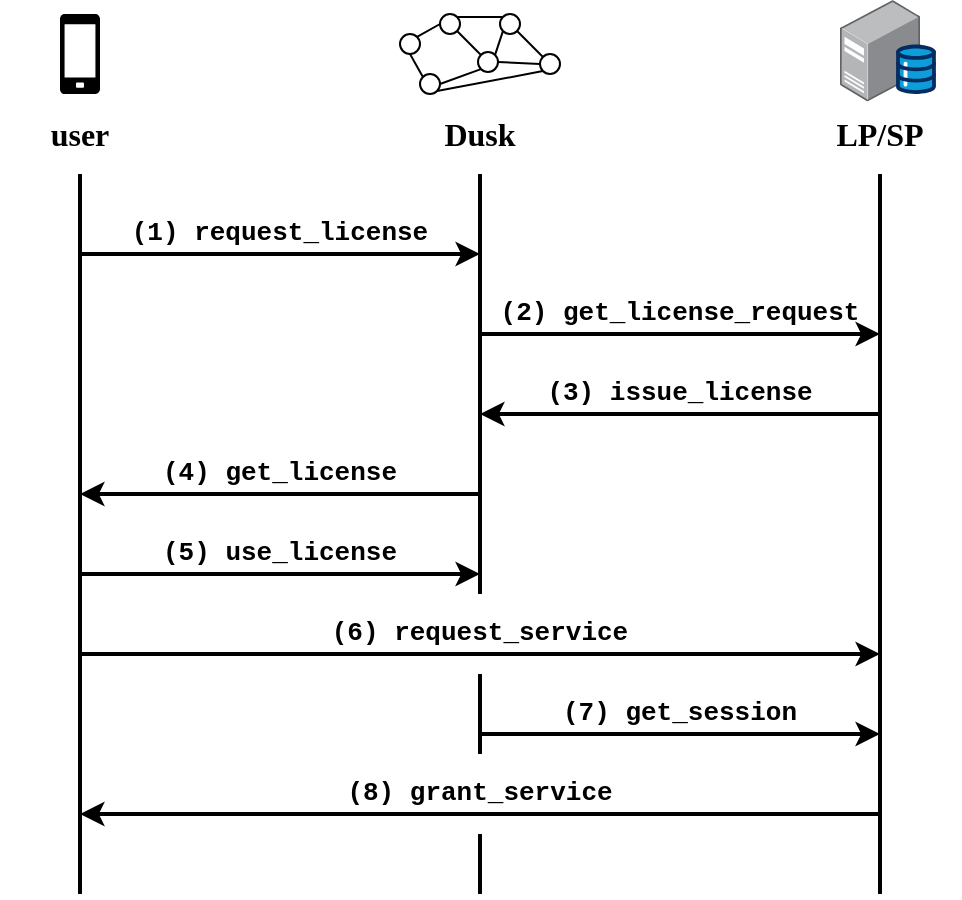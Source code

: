 <mxfile version="22.0.8" type="device">
  <diagram name="Page-1" id="dyxHwpCMVKbSeanMKnR7">
    <mxGraphModel dx="1062" dy="567" grid="1" gridSize="10" guides="1" tooltips="1" connect="1" arrows="1" fold="1" page="1" pageScale="1" pageWidth="850" pageHeight="1100" math="0" shadow="0">
      <root>
        <mxCell id="0" />
        <mxCell id="1" parent="0" />
        <mxCell id="VurgTooAVVLOMVtPALt_-1" value="" style="endArrow=none;html=1;rounded=0;hachureGap=4;fontFamily=Architects Daughter;fontSource=https%3A%2F%2Ffonts.googleapis.com%2Fcss%3Ffamily%3DArchitects%2BDaughter;fontSize=16;strokeWidth=2;" edge="1" parent="1">
          <mxGeometry width="50" height="50" relative="1" as="geometry">
            <mxPoint x="200" y="560" as="sourcePoint" />
            <mxPoint x="200" y="200" as="targetPoint" />
          </mxGeometry>
        </mxCell>
        <mxCell id="VurgTooAVVLOMVtPALt_-2" value="" style="endArrow=none;html=1;rounded=0;hachureGap=4;fontFamily=Architects Daughter;fontSource=https%3A%2F%2Ffonts.googleapis.com%2Fcss%3Ffamily%3DArchitects%2BDaughter;fontSize=16;strokeWidth=2;exitX=0.5;exitY=0;exitDx=0;exitDy=0;" edge="1" parent="1" source="VurgTooAVVLOMVtPALt_-44">
          <mxGeometry width="50" height="50" relative="1" as="geometry">
            <mxPoint x="400" y="430" as="sourcePoint" />
            <mxPoint x="400" y="200" as="targetPoint" />
          </mxGeometry>
        </mxCell>
        <mxCell id="VurgTooAVVLOMVtPALt_-3" value="" style="endArrow=none;html=1;rounded=0;hachureGap=4;fontFamily=Architects Daughter;fontSource=https%3A%2F%2Ffonts.googleapis.com%2Fcss%3Ffamily%3DArchitects%2BDaughter;fontSize=16;strokeWidth=2;" edge="1" parent="1">
          <mxGeometry width="50" height="50" relative="1" as="geometry">
            <mxPoint x="600" y="560" as="sourcePoint" />
            <mxPoint x="600" y="200" as="targetPoint" />
          </mxGeometry>
        </mxCell>
        <mxCell id="VurgTooAVVLOMVtPALt_-4" value="" style="endArrow=classic;html=1;rounded=0;hachureGap=4;fontFamily=Architects Daughter;fontSource=https%3A%2F%2Ffonts.googleapis.com%2Fcss%3Ffamily%3DArchitects%2BDaughter;fontSize=16;strokeWidth=2;" edge="1" parent="1">
          <mxGeometry width="50" height="50" relative="1" as="geometry">
            <mxPoint x="200" y="240" as="sourcePoint" />
            <mxPoint x="400" y="240" as="targetPoint" />
          </mxGeometry>
        </mxCell>
        <mxCell id="VurgTooAVVLOMVtPALt_-5" value="" style="endArrow=classic;html=1;rounded=0;hachureGap=4;fontFamily=Architects Daughter;fontSource=https%3A%2F%2Ffonts.googleapis.com%2Fcss%3Ffamily%3DArchitects%2BDaughter;fontSize=16;strokeWidth=2;" edge="1" parent="1">
          <mxGeometry width="50" height="50" relative="1" as="geometry">
            <mxPoint x="400" y="280" as="sourcePoint" />
            <mxPoint x="600" y="280" as="targetPoint" />
          </mxGeometry>
        </mxCell>
        <mxCell id="VurgTooAVVLOMVtPALt_-6" value="" style="endArrow=none;html=1;rounded=0;hachureGap=4;fontFamily=Architects Daughter;fontSource=https%3A%2F%2Ffonts.googleapis.com%2Fcss%3Ffamily%3DArchitects%2BDaughter;fontSize=16;startArrow=classic;startFill=1;endFill=0;strokeWidth=2;" edge="1" parent="1">
          <mxGeometry width="50" height="50" relative="1" as="geometry">
            <mxPoint x="200" y="520" as="sourcePoint" />
            <mxPoint x="600" y="520" as="targetPoint" />
          </mxGeometry>
        </mxCell>
        <mxCell id="VurgTooAVVLOMVtPALt_-7" value="" style="endArrow=classic;html=1;rounded=0;hachureGap=4;fontFamily=Architects Daughter;fontSource=https%3A%2F%2Ffonts.googleapis.com%2Fcss%3Ffamily%3DArchitects%2BDaughter;fontSize=16;strokeWidth=2;" edge="1" parent="1">
          <mxGeometry width="50" height="50" relative="1" as="geometry">
            <mxPoint x="200" y="400" as="sourcePoint" />
            <mxPoint x="400" y="400" as="targetPoint" />
          </mxGeometry>
        </mxCell>
        <mxCell id="VurgTooAVVLOMVtPALt_-8" value="" style="endArrow=none;html=1;rounded=0;hachureGap=4;fontFamily=Architects Daughter;fontSource=https%3A%2F%2Ffonts.googleapis.com%2Fcss%3Ffamily%3DArchitects%2BDaughter;fontSize=16;startArrow=classic;startFill=1;endFill=0;strokeWidth=2;" edge="1" parent="1">
          <mxGeometry width="50" height="50" relative="1" as="geometry">
            <mxPoint x="200" y="360" as="sourcePoint" />
            <mxPoint x="400" y="360" as="targetPoint" />
          </mxGeometry>
        </mxCell>
        <mxCell id="VurgTooAVVLOMVtPALt_-9" value="" style="endArrow=classic;html=1;rounded=0;hachureGap=4;fontFamily=Architects Daughter;fontSource=https%3A%2F%2Ffonts.googleapis.com%2Fcss%3Ffamily%3DArchitects%2BDaughter;fontSize=16;strokeWidth=2;" edge="1" parent="1">
          <mxGeometry width="50" height="50" relative="1" as="geometry">
            <mxPoint x="200" y="440" as="sourcePoint" />
            <mxPoint x="600" y="440" as="targetPoint" />
          </mxGeometry>
        </mxCell>
        <mxCell id="VurgTooAVVLOMVtPALt_-10" value="" style="endArrow=none;html=1;rounded=0;hachureGap=4;fontFamily=Architects Daughter;fontSource=https%3A%2F%2Ffonts.googleapis.com%2Fcss%3Ffamily%3DArchitects%2BDaughter;fontSize=16;strokeWidth=2;exitX=0.5;exitY=0;exitDx=0;exitDy=0;" edge="1" parent="1" source="VurgTooAVVLOMVtPALt_-48">
          <mxGeometry width="50" height="50" relative="1" as="geometry">
            <mxPoint x="400" y="510" as="sourcePoint" />
            <mxPoint x="400" y="450" as="targetPoint" />
          </mxGeometry>
        </mxCell>
        <mxCell id="VurgTooAVVLOMVtPALt_-11" value="" style="endArrow=classic;html=1;rounded=0;hachureGap=4;fontFamily=Architects Daughter;fontSource=https%3A%2F%2Ffonts.googleapis.com%2Fcss%3Ffamily%3DArchitects%2BDaughter;fontSize=16;strokeWidth=2;" edge="1" parent="1">
          <mxGeometry width="50" height="50" relative="1" as="geometry">
            <mxPoint x="400" y="480" as="sourcePoint" />
            <mxPoint x="600" y="480" as="targetPoint" />
          </mxGeometry>
        </mxCell>
        <mxCell id="VurgTooAVVLOMVtPALt_-12" value="" style="endArrow=none;html=1;rounded=0;hachureGap=4;fontFamily=Architects Daughter;fontSource=https%3A%2F%2Ffonts.googleapis.com%2Fcss%3Ffamily%3DArchitects%2BDaughter;fontSize=16;startArrow=classic;startFill=1;endFill=0;strokeWidth=2;" edge="1" parent="1">
          <mxGeometry width="50" height="50" relative="1" as="geometry">
            <mxPoint x="400" y="320" as="sourcePoint" />
            <mxPoint x="600" y="320" as="targetPoint" />
          </mxGeometry>
        </mxCell>
        <mxCell id="VurgTooAVVLOMVtPALt_-13" value="" style="endArrow=none;html=1;rounded=0;hachureGap=4;fontFamily=Architects Daughter;fontSource=https%3A%2F%2Ffonts.googleapis.com%2Fcss%3Ffamily%3DArchitects%2BDaughter;fontSize=16;strokeWidth=2;" edge="1" parent="1">
          <mxGeometry width="50" height="50" relative="1" as="geometry">
            <mxPoint x="400" y="560" as="sourcePoint" />
            <mxPoint x="400" y="530" as="targetPoint" />
          </mxGeometry>
        </mxCell>
        <mxCell id="VurgTooAVVLOMVtPALt_-15" value="" style="pointerEvents=1;shadow=0;dashed=0;html=1;strokeColor=none;fillColor=#000000;labelPosition=center;verticalLabelPosition=bottom;verticalAlign=top;outlineConnect=0;align=center;shape=mxgraph.office.devices.cell_phone_generic;hachureGap=4;fontFamily=Architects Daughter;fontSource=https%3A%2F%2Ffonts.googleapis.com%2Fcss%3Ffamily%3DArchitects%2BDaughter;fontSize=20;rotation=0;" vertex="1" parent="1">
          <mxGeometry x="190" y="120" width="20" height="40" as="geometry" />
        </mxCell>
        <mxCell id="VurgTooAVVLOMVtPALt_-17" value="" style="image;points=[];aspect=fixed;html=1;align=center;shadow=0;dashed=0;image=img/lib/allied_telesis/computer_and_terminals/Server_Desktop.svg;hachureGap=4;fontFamily=Architects Daughter;fontSource=https%3A%2F%2Ffonts.googleapis.com%2Fcss%3Ffamily%3DArchitects%2BDaughter;fontSize=20;" vertex="1" parent="1">
          <mxGeometry x="580" y="113" width="40" height="50.7" as="geometry" />
        </mxCell>
        <mxCell id="VurgTooAVVLOMVtPALt_-35" value="" style="group;" vertex="1" connectable="0" parent="1">
          <mxGeometry x="360" y="120" width="80" height="40" as="geometry" />
        </mxCell>
        <mxCell id="VurgTooAVVLOMVtPALt_-18" value="" style="ellipse;whiteSpace=wrap;html=1;aspect=fixed;hachureGap=4;fontFamily=Architects Daughter;fontSource=https%3A%2F%2Ffonts.googleapis.com%2Fcss%3Ffamily%3DArchitects%2BDaughter;fontSize=20;shadow=0;" vertex="1" parent="VurgTooAVVLOMVtPALt_-35">
          <mxGeometry y="10" width="10" height="10" as="geometry" />
        </mxCell>
        <mxCell id="VurgTooAVVLOMVtPALt_-20" value="" style="ellipse;whiteSpace=wrap;html=1;aspect=fixed;hachureGap=4;fontFamily=Architects Daughter;fontSource=https%3A%2F%2Ffonts.googleapis.com%2Fcss%3Ffamily%3DArchitects%2BDaughter;fontSize=20;shadow=0;" vertex="1" parent="VurgTooAVVLOMVtPALt_-35">
          <mxGeometry x="20" width="10" height="10" as="geometry" />
        </mxCell>
        <mxCell id="VurgTooAVVLOMVtPALt_-21" value="" style="ellipse;whiteSpace=wrap;html=1;aspect=fixed;hachureGap=4;fontFamily=Architects Daughter;fontSource=https%3A%2F%2Ffonts.googleapis.com%2Fcss%3Ffamily%3DArchitects%2BDaughter;fontSize=20;shadow=0;" vertex="1" parent="VurgTooAVVLOMVtPALt_-35">
          <mxGeometry x="50" width="10" height="10" as="geometry" />
        </mxCell>
        <mxCell id="VurgTooAVVLOMVtPALt_-22" value="" style="ellipse;whiteSpace=wrap;html=1;aspect=fixed;hachureGap=4;fontFamily=Architects Daughter;fontSource=https%3A%2F%2Ffonts.googleapis.com%2Fcss%3Ffamily%3DArchitects%2BDaughter;fontSize=20;shadow=0;" vertex="1" parent="VurgTooAVVLOMVtPALt_-35">
          <mxGeometry x="39" y="19" width="10" height="10" as="geometry" />
        </mxCell>
        <mxCell id="VurgTooAVVLOMVtPALt_-23" value="" style="ellipse;whiteSpace=wrap;html=1;aspect=fixed;hachureGap=4;fontFamily=Architects Daughter;fontSource=https%3A%2F%2Ffonts.googleapis.com%2Fcss%3Ffamily%3DArchitects%2BDaughter;fontSize=20;shadow=0;" vertex="1" parent="VurgTooAVVLOMVtPALt_-35">
          <mxGeometry x="10" y="30" width="10" height="10" as="geometry" />
        </mxCell>
        <mxCell id="VurgTooAVVLOMVtPALt_-24" value="" style="ellipse;whiteSpace=wrap;html=1;aspect=fixed;hachureGap=4;fontFamily=Architects Daughter;fontSource=https%3A%2F%2Ffonts.googleapis.com%2Fcss%3Ffamily%3DArchitects%2BDaughter;fontSize=20;shadow=0;" vertex="1" parent="VurgTooAVVLOMVtPALt_-35">
          <mxGeometry x="70" y="20" width="10" height="10" as="geometry" />
        </mxCell>
        <mxCell id="VurgTooAVVLOMVtPALt_-26" value="" style="endArrow=none;html=1;rounded=0;hachureGap=4;fontFamily=Architects Daughter;fontSource=https%3A%2F%2Ffonts.googleapis.com%2Fcss%3Ffamily%3DArchitects%2BDaughter;fontSize=16;exitX=1;exitY=0;exitDx=0;exitDy=0;entryX=0;entryY=0.5;entryDx=0;entryDy=0;" edge="1" parent="VurgTooAVVLOMVtPALt_-35" source="VurgTooAVVLOMVtPALt_-18" target="VurgTooAVVLOMVtPALt_-20">
          <mxGeometry width="50" height="50" relative="1" as="geometry">
            <mxPoint x="-30" y="60" as="sourcePoint" />
            <mxPoint x="20" as="targetPoint" />
          </mxGeometry>
        </mxCell>
        <mxCell id="VurgTooAVVLOMVtPALt_-27" value="" style="endArrow=none;html=1;rounded=0;hachureGap=4;fontFamily=Architects Daughter;fontSource=https%3A%2F%2Ffonts.googleapis.com%2Fcss%3Ffamily%3DArchitects%2BDaughter;fontSize=16;exitX=0.5;exitY=1;exitDx=0;exitDy=0;entryX=0;entryY=0;entryDx=0;entryDy=0;" edge="1" parent="VurgTooAVVLOMVtPALt_-35" source="VurgTooAVVLOMVtPALt_-18" target="VurgTooAVVLOMVtPALt_-23">
          <mxGeometry width="50" height="50" relative="1" as="geometry">
            <mxPoint x="9" y="20" as="sourcePoint" />
            <mxPoint x="20" y="14" as="targetPoint" />
          </mxGeometry>
        </mxCell>
        <mxCell id="VurgTooAVVLOMVtPALt_-28" value="" style="endArrow=none;html=1;rounded=0;hachureGap=4;fontFamily=Architects Daughter;fontSource=https%3A%2F%2Ffonts.googleapis.com%2Fcss%3Ffamily%3DArchitects%2BDaughter;fontSize=16;exitX=1;exitY=1;exitDx=0;exitDy=0;entryX=0;entryY=0;entryDx=0;entryDy=0;" edge="1" parent="VurgTooAVVLOMVtPALt_-35" source="VurgTooAVVLOMVtPALt_-20" target="VurgTooAVVLOMVtPALt_-22">
          <mxGeometry width="50" height="50" relative="1" as="geometry">
            <mxPoint x="29" y="10" as="sourcePoint" />
            <mxPoint x="40" y="4" as="targetPoint" />
          </mxGeometry>
        </mxCell>
        <mxCell id="VurgTooAVVLOMVtPALt_-29" value="" style="endArrow=none;html=1;rounded=0;hachureGap=4;fontFamily=Architects Daughter;fontSource=https%3A%2F%2Ffonts.googleapis.com%2Fcss%3Ffamily%3DArchitects%2BDaughter;fontSize=16;exitX=1;exitY=0;exitDx=0;exitDy=0;entryX=0;entryY=0;entryDx=0;entryDy=0;" edge="1" parent="VurgTooAVVLOMVtPALt_-35" source="VurgTooAVVLOMVtPALt_-20" target="VurgTooAVVLOMVtPALt_-21">
          <mxGeometry width="50" height="50" relative="1" as="geometry">
            <mxPoint x="60" y="10" as="sourcePoint" />
            <mxPoint x="72" y="22" as="targetPoint" />
          </mxGeometry>
        </mxCell>
        <mxCell id="VurgTooAVVLOMVtPALt_-30" value="" style="endArrow=none;html=1;rounded=0;hachureGap=4;fontFamily=Architects Daughter;fontSource=https%3A%2F%2Ffonts.googleapis.com%2Fcss%3Ffamily%3DArchitects%2BDaughter;fontSize=16;exitX=1;exitY=1;exitDx=0;exitDy=0;entryX=0;entryY=0;entryDx=0;entryDy=0;" edge="1" parent="VurgTooAVVLOMVtPALt_-35" source="VurgTooAVVLOMVtPALt_-21" target="VurgTooAVVLOMVtPALt_-24">
          <mxGeometry width="50" height="50" relative="1" as="geometry">
            <mxPoint x="100" y="19" as="sourcePoint" />
            <mxPoint x="122" y="19" as="targetPoint" />
          </mxGeometry>
        </mxCell>
        <mxCell id="VurgTooAVVLOMVtPALt_-31" value="" style="endArrow=none;html=1;rounded=0;hachureGap=4;fontFamily=Architects Daughter;fontSource=https%3A%2F%2Ffonts.googleapis.com%2Fcss%3Ffamily%3DArchitects%2BDaughter;fontSize=16;exitX=1;exitY=1;exitDx=0;exitDy=0;entryX=0;entryY=1;entryDx=0;entryDy=0;" edge="1" parent="VurgTooAVVLOMVtPALt_-35" source="VurgTooAVVLOMVtPALt_-23" target="VurgTooAVVLOMVtPALt_-24">
          <mxGeometry width="50" height="50" relative="1" as="geometry">
            <mxPoint x="27" y="40" as="sourcePoint" />
            <mxPoint x="49" y="40" as="targetPoint" />
          </mxGeometry>
        </mxCell>
        <mxCell id="VurgTooAVVLOMVtPALt_-32" value="" style="endArrow=none;html=1;rounded=0;hachureGap=4;fontFamily=Architects Daughter;fontSource=https%3A%2F%2Ffonts.googleapis.com%2Fcss%3Ffamily%3DArchitects%2BDaughter;fontSize=16;exitX=0;exitY=1;exitDx=0;exitDy=0;entryX=1;entryY=0.5;entryDx=0;entryDy=0;" edge="1" parent="VurgTooAVVLOMVtPALt_-35" source="VurgTooAVVLOMVtPALt_-22" target="VurgTooAVVLOMVtPALt_-23">
          <mxGeometry width="50" height="50" relative="1" as="geometry">
            <mxPoint x="29" y="49" as="sourcePoint" />
            <mxPoint x="81" y="49" as="targetPoint" />
          </mxGeometry>
        </mxCell>
        <mxCell id="VurgTooAVVLOMVtPALt_-33" value="" style="endArrow=none;html=1;rounded=0;hachureGap=4;fontFamily=Architects Daughter;fontSource=https%3A%2F%2Ffonts.googleapis.com%2Fcss%3Ffamily%3DArchitects%2BDaughter;fontSize=16;exitX=1;exitY=0.5;exitDx=0;exitDy=0;entryX=0;entryY=0.5;entryDx=0;entryDy=0;" edge="1" parent="VurgTooAVVLOMVtPALt_-35" source="VurgTooAVVLOMVtPALt_-22" target="VurgTooAVVLOMVtPALt_-24">
          <mxGeometry width="50" height="50" relative="1" as="geometry">
            <mxPoint x="50" y="38" as="sourcePoint" />
            <mxPoint x="30" y="45" as="targetPoint" />
          </mxGeometry>
        </mxCell>
        <mxCell id="VurgTooAVVLOMVtPALt_-34" value="" style="endArrow=none;html=1;rounded=0;hachureGap=4;fontFamily=Architects Daughter;fontSource=https%3A%2F%2Ffonts.googleapis.com%2Fcss%3Ffamily%3DArchitects%2BDaughter;fontSize=16;exitX=1;exitY=0;exitDx=0;exitDy=0;entryX=0;entryY=1;entryDx=0;entryDy=0;" edge="1" parent="VurgTooAVVLOMVtPALt_-35" source="VurgTooAVVLOMVtPALt_-22" target="VurgTooAVVLOMVtPALt_-21">
          <mxGeometry width="50" height="50" relative="1" as="geometry">
            <mxPoint x="50" y="38" as="sourcePoint" />
            <mxPoint x="30" y="45" as="targetPoint" />
          </mxGeometry>
        </mxCell>
        <mxCell id="VurgTooAVVLOMVtPALt_-36" value="user" style="text;html=1;strokeColor=none;fillColor=none;align=center;verticalAlign=middle;whiteSpace=wrap;rounded=0;fontSize=16;fontFamily=Tahoma;fontStyle=1;" vertex="1" parent="1">
          <mxGeometry x="160" y="164.7" width="80" height="30" as="geometry" />
        </mxCell>
        <mxCell id="VurgTooAVVLOMVtPALt_-37" value="Dusk" style="text;html=1;strokeColor=none;fillColor=none;align=center;verticalAlign=middle;whiteSpace=wrap;rounded=0;fontSize=16;fontFamily=Tahoma;fontStyle=1;" vertex="1" parent="1">
          <mxGeometry x="360" y="164.7" width="80" height="30" as="geometry" />
        </mxCell>
        <mxCell id="VurgTooAVVLOMVtPALt_-38" value="LP/SP" style="text;html=1;strokeColor=none;fillColor=none;align=center;verticalAlign=middle;whiteSpace=wrap;rounded=0;fontSize=16;fontFamily=Tahoma;fontStyle=1;" vertex="1" parent="1">
          <mxGeometry x="560" y="164.7" width="80" height="30" as="geometry" />
        </mxCell>
        <mxCell id="VurgTooAVVLOMVtPALt_-40" value="" style="verticalLabelPosition=bottom;aspect=fixed;html=1;shape=mxgraph.salesforce.data;hachureGap=4;fontFamily=Architects Daughter;fontSource=https%3A%2F%2Ffonts.googleapis.com%2Fcss%3Ffamily%3DArchitects%2BDaughter;fontSize=20;fillColor=#FFB570;strokeColor=#ff7800;" vertex="1" parent="1">
          <mxGeometry x="608" y="135.31" width="20" height="24.69" as="geometry" />
        </mxCell>
        <mxCell id="VurgTooAVVLOMVtPALt_-41" value="&lt;font style=&quot;font-size: 13px;&quot;&gt;&lt;font style=&quot;font-size: 13px;&quot;&gt;(1) request_license&lt;/font&gt;&lt;br style=&quot;font-size: 13px;&quot;&gt;&lt;/font&gt;" style="text;html=1;strokeColor=none;fillColor=none;align=center;verticalAlign=bottom;whiteSpace=wrap;rounded=0;fontSize=13;fontFamily=Courier New;fontStyle=1" vertex="1" parent="1">
          <mxGeometry x="200" y="210" width="200" height="30" as="geometry" />
        </mxCell>
        <mxCell id="VurgTooAVVLOMVtPALt_-42" value="&lt;font style=&quot;font-size: 13px;&quot;&gt;&lt;font style=&quot;font-size: 13px;&quot;&gt;(4) get_license&lt;/font&gt;&lt;br style=&quot;font-size: 13px;&quot;&gt;&lt;/font&gt;" style="text;html=1;strokeColor=none;fillColor=none;align=center;verticalAlign=bottom;whiteSpace=wrap;rounded=0;fontSize=13;fontFamily=Courier New;fontStyle=1" vertex="1" parent="1">
          <mxGeometry x="200" y="330" width="200" height="30" as="geometry" />
        </mxCell>
        <mxCell id="VurgTooAVVLOMVtPALt_-43" value="&lt;font style=&quot;font-size: 13px;&quot;&gt;&lt;font style=&quot;font-size: 13px;&quot;&gt;(5) use_license&lt;/font&gt;&lt;br style=&quot;font-size: 13px;&quot;&gt;&lt;/font&gt;" style="text;html=1;strokeColor=none;fillColor=none;align=center;verticalAlign=bottom;whiteSpace=wrap;rounded=0;fontSize=13;fontFamily=Courier New;fontStyle=1" vertex="1" parent="1">
          <mxGeometry x="200" y="370" width="200" height="30" as="geometry" />
        </mxCell>
        <mxCell id="VurgTooAVVLOMVtPALt_-44" value="&lt;font style=&quot;font-size: 13px;&quot;&gt;&lt;font style=&quot;font-size: 13px;&quot;&gt;(6) request_service&lt;/font&gt;&lt;br style=&quot;font-size: 13px;&quot;&gt;&lt;/font&gt;" style="text;html=1;strokeColor=none;fillColor=none;align=center;verticalAlign=bottom;whiteSpace=wrap;rounded=0;fontSize=13;fontFamily=Courier New;fontStyle=1" vertex="1" parent="1">
          <mxGeometry x="300" y="410" width="200" height="30" as="geometry" />
        </mxCell>
        <mxCell id="VurgTooAVVLOMVtPALt_-45" value="&lt;font style=&quot;font-size: 13px;&quot;&gt;&lt;font style=&quot;font-size: 13px;&quot;&gt;(7) get_session&lt;/font&gt;&lt;br style=&quot;font-size: 13px;&quot;&gt;&lt;/font&gt;" style="text;html=1;strokeColor=none;fillColor=none;align=center;verticalAlign=bottom;whiteSpace=wrap;rounded=0;fontSize=13;fontFamily=Courier New;fontStyle=1" vertex="1" parent="1">
          <mxGeometry x="400" y="450" width="200" height="30" as="geometry" />
        </mxCell>
        <mxCell id="VurgTooAVVLOMVtPALt_-46" value="&lt;font style=&quot;font-size: 13px;&quot;&gt;&lt;font style=&quot;font-size: 13px;&quot;&gt;(3) issue_license&lt;/font&gt;&lt;br style=&quot;font-size: 13px;&quot;&gt;&lt;/font&gt;" style="text;html=1;strokeColor=none;fillColor=none;align=center;verticalAlign=bottom;whiteSpace=wrap;rounded=0;fontSize=13;fontFamily=Courier New;fontStyle=1" vertex="1" parent="1">
          <mxGeometry x="400" y="290" width="200" height="30" as="geometry" />
        </mxCell>
        <mxCell id="VurgTooAVVLOMVtPALt_-47" value="&lt;font style=&quot;font-size: 13px;&quot;&gt;&lt;font style=&quot;font-size: 13px;&quot;&gt;(2) get_license_request&lt;/font&gt;&lt;br style=&quot;font-size: 13px;&quot;&gt;&lt;/font&gt;" style="text;html=1;strokeColor=none;fillColor=none;align=center;verticalAlign=bottom;whiteSpace=wrap;rounded=0;fontSize=13;fontFamily=Courier New;fontStyle=1" vertex="1" parent="1">
          <mxGeometry x="400" y="250" width="200" height="30" as="geometry" />
        </mxCell>
        <mxCell id="VurgTooAVVLOMVtPALt_-48" value="&lt;font style=&quot;font-size: 13px;&quot;&gt;&lt;font style=&quot;font-size: 13px;&quot;&gt;(8) grant_service&lt;/font&gt;&lt;br style=&quot;font-size: 13px;&quot;&gt;&lt;/font&gt;" style="text;html=1;strokeColor=none;fillColor=none;align=center;verticalAlign=bottom;whiteSpace=wrap;rounded=0;fontSize=13;fontFamily=Courier New;fontStyle=1" vertex="1" parent="1">
          <mxGeometry x="300" y="490" width="200" height="30" as="geometry" />
        </mxCell>
      </root>
    </mxGraphModel>
  </diagram>
</mxfile>

